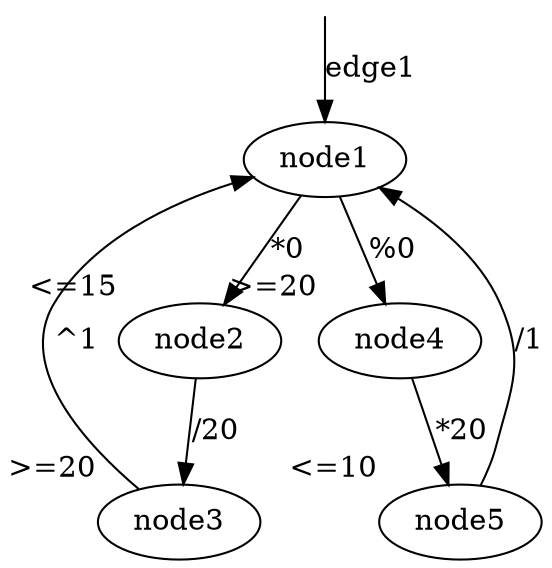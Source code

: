 digraph G {
    q1[label="node1"]
    q2[xlabel="<=15", label="node2"]
    q3[xlabel=">=20", label="node3"]
    q4[xlabel=">=20", label="node4"]
    q5[xlabel="<=10", label="node5"]
    q0[style=invis,shape=point]
    q0 -> q1[label="edge1"]
    q1 -> q2[label="*0"]
    q2 -> q3[label="/20"]
    q1 -> q4[label="%0"]
    q3 -> q1[label="^1"]
    q4 -> q5[label="*20"]
    q5 -> q1[label="/1"]
}